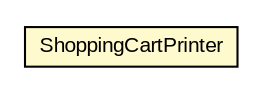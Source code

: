 #!/usr/local/bin/dot
#
# Class diagram 
# Generated by UMLGraph version R5_6 (http://www.umlgraph.org/)
#

digraph G {
	edge [fontname="arial",fontsize=10,labelfontname="arial",labelfontsize=10];
	node [fontname="arial",fontsize=10,shape=plaintext];
	nodesep=0.25;
	ranksep=0.5;
	// org.thoughtworks.sales.stage.printer.ShoppingCartPrinter
	c24070 [label=<<table title="org.thoughtworks.sales.stage.printer.ShoppingCartPrinter" border="0" cellborder="1" cellspacing="0" cellpadding="2" port="p" bgcolor="lemonChiffon" href="./ShoppingCartPrinter.html">
		<tr><td><table border="0" cellspacing="0" cellpadding="1">
<tr><td align="center" balign="center"> ShoppingCartPrinter </td></tr>
		</table></td></tr>
		</table>>, URL="./ShoppingCartPrinter.html", fontname="arial", fontcolor="black", fontsize=10.0];
}

